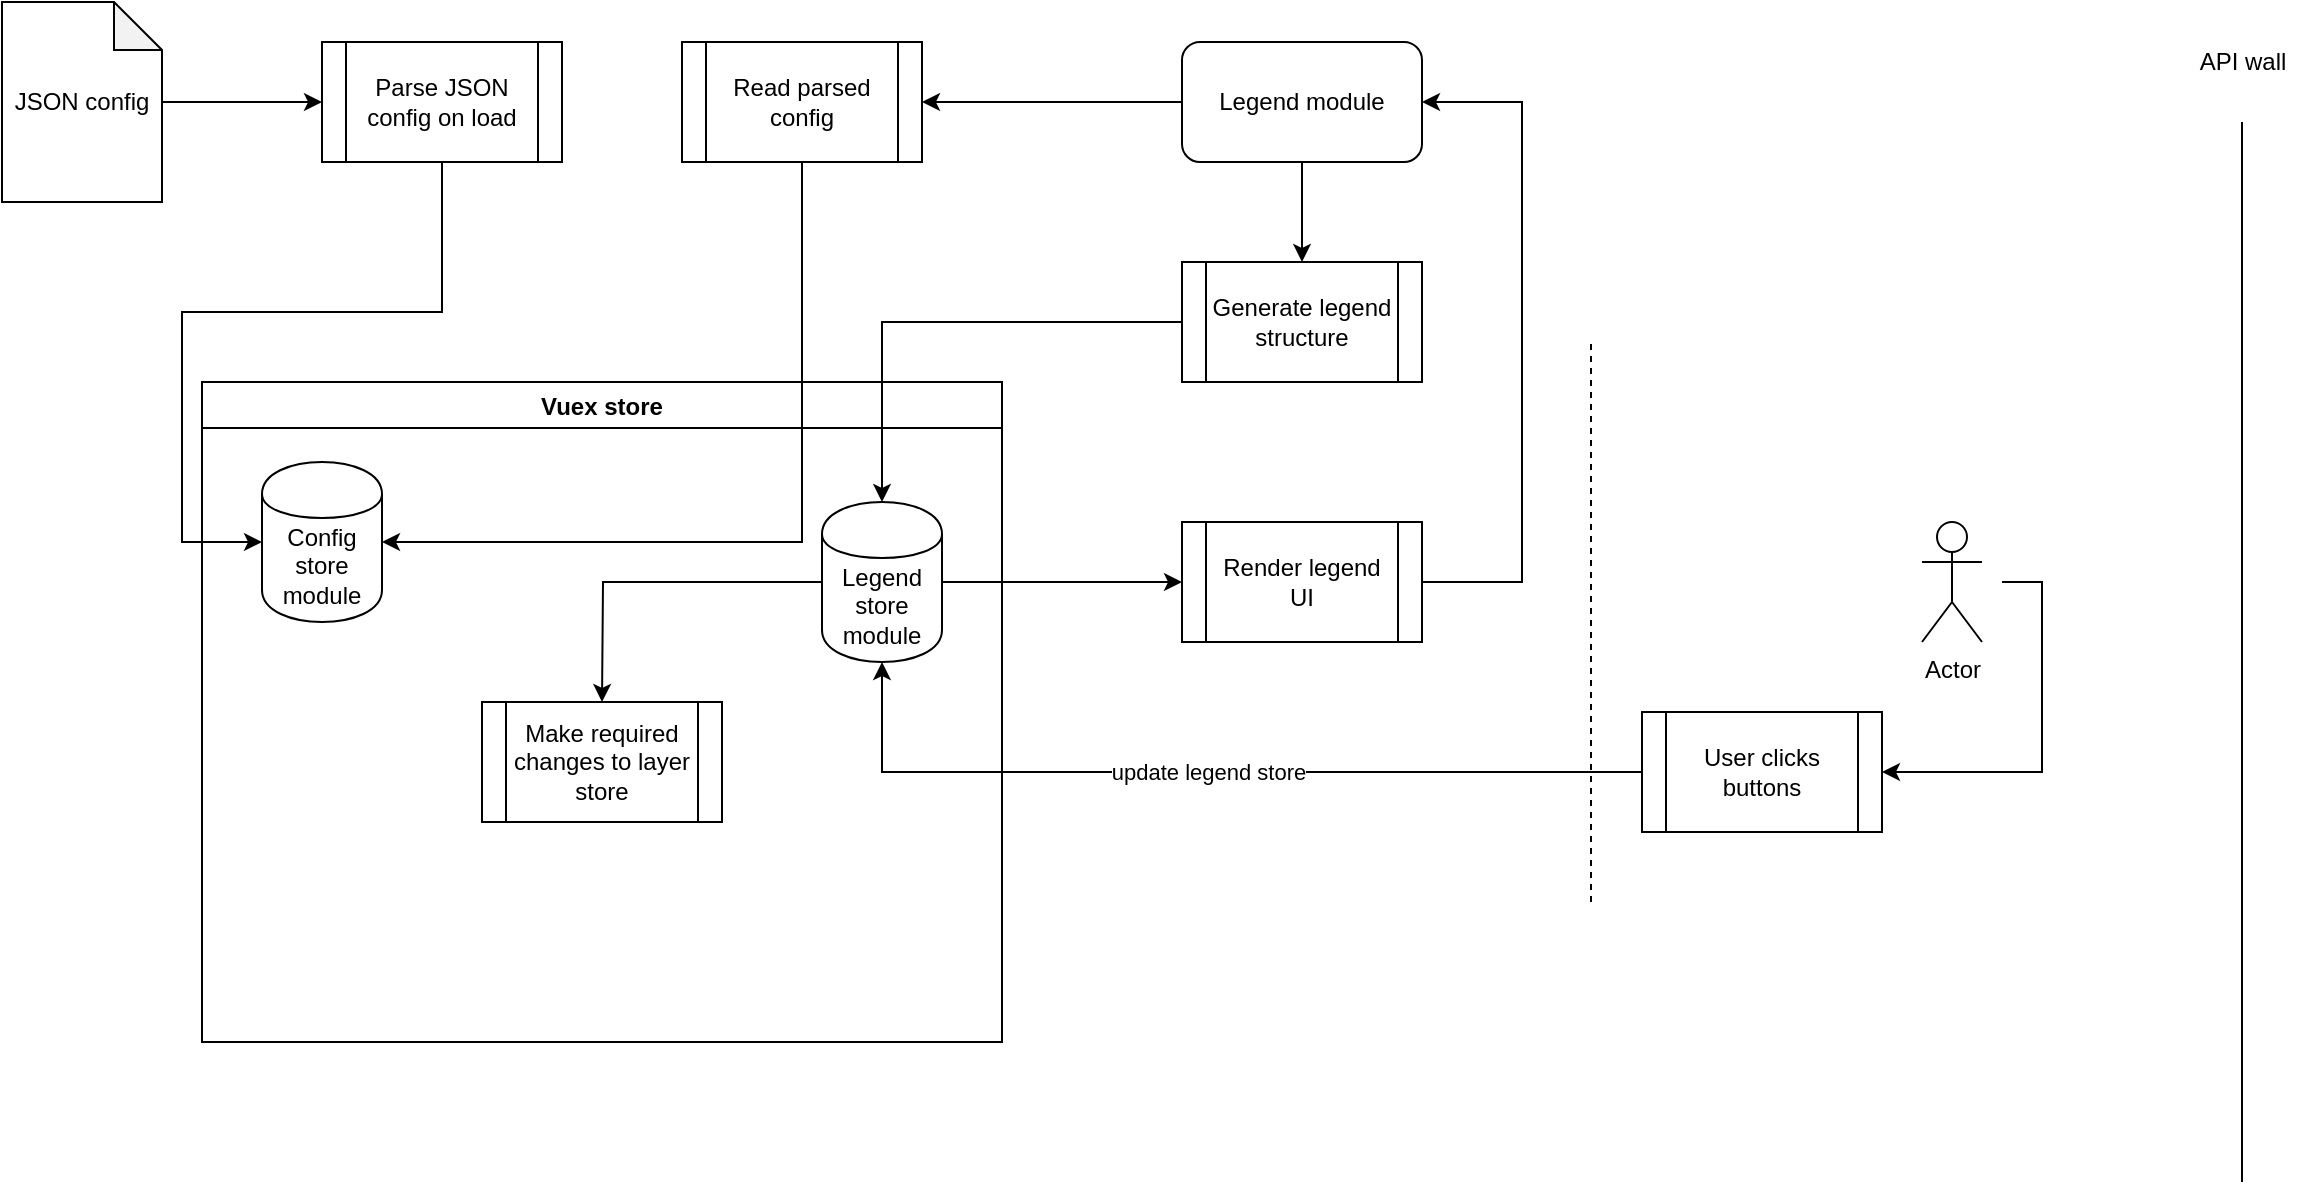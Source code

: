<mxfile version="12.3.1" type="github" pages="1">
  <diagram id="6OIJU_WMMMpKXvqXkIJ8" name="Page-1">
    <mxGraphModel dx="1662" dy="772" grid="1" gridSize="10" guides="1" tooltips="1" connect="1" arrows="1" fold="1" page="1" pageScale="1" pageWidth="1600" pageHeight="1200" math="0" shadow="0">
      <root>
        <mxCell id="0"/>
        <mxCell id="1" parent="0"/>
        <mxCell id="f69RbL6vU4NUklGSDR2k-7" value="" style="edgeStyle=orthogonalEdgeStyle;rounded=0;orthogonalLoop=1;jettySize=auto;html=1;entryX=0;entryY=0.5;entryDx=0;entryDy=0;" edge="1" parent="1" source="f69RbL6vU4NUklGSDR2k-1" target="f69RbL6vU4NUklGSDR2k-5">
          <mxGeometry relative="1" as="geometry">
            <mxPoint x="520" y="260" as="targetPoint"/>
          </mxGeometry>
        </mxCell>
        <mxCell id="f69RbL6vU4NUklGSDR2k-1" value="JSON config" style="shape=note;whiteSpace=wrap;html=1;backgroundOutline=1;darkOpacity=0.05;size=24;" vertex="1" parent="1">
          <mxGeometry x="40" y="70" width="80" height="100" as="geometry"/>
        </mxCell>
        <mxCell id="f69RbL6vU4NUklGSDR2k-9" value="" style="edgeStyle=orthogonalEdgeStyle;rounded=0;orthogonalLoop=1;jettySize=auto;html=1;entryX=0;entryY=0.5;entryDx=0;entryDy=0;" edge="1" parent="1" source="f69RbL6vU4NUklGSDR2k-5" target="f69RbL6vU4NUklGSDR2k-2">
          <mxGeometry relative="1" as="geometry">
            <mxPoint x="760" y="260" as="targetPoint"/>
            <Array as="points">
              <mxPoint x="260" y="225"/>
              <mxPoint x="130" y="225"/>
              <mxPoint x="130" y="340"/>
            </Array>
          </mxGeometry>
        </mxCell>
        <mxCell id="f69RbL6vU4NUklGSDR2k-5" value="Parse JSON config on load" style="shape=process;whiteSpace=wrap;html=1;backgroundOutline=1;" vertex="1" parent="1">
          <mxGeometry x="200" y="90" width="120" height="60" as="geometry"/>
        </mxCell>
        <mxCell id="f69RbL6vU4NUklGSDR2k-10" value="" style="endArrow=none;html=1;" edge="1" parent="1">
          <mxGeometry width="50" height="50" relative="1" as="geometry">
            <mxPoint x="1160" y="660" as="sourcePoint"/>
            <mxPoint x="1160" y="130" as="targetPoint"/>
          </mxGeometry>
        </mxCell>
        <mxCell id="f69RbL6vU4NUklGSDR2k-11" value="API wall" style="text;html=1;align=center;verticalAlign=middle;resizable=0;points=[];;autosize=1;" vertex="1" parent="1">
          <mxGeometry x="1130" y="90" width="60" height="20" as="geometry"/>
        </mxCell>
        <mxCell id="f69RbL6vU4NUklGSDR2k-16" value="Vuex store" style="swimlane;" vertex="1" parent="1">
          <mxGeometry x="140" y="260" width="400" height="330" as="geometry">
            <mxRectangle x="170" y="260" width="90" height="23" as="alternateBounds"/>
          </mxGeometry>
        </mxCell>
        <mxCell id="f69RbL6vU4NUklGSDR2k-2" value="Config store module" style="shape=cylinder;whiteSpace=wrap;html=1;boundedLbl=1;backgroundOutline=1;" vertex="1" parent="f69RbL6vU4NUklGSDR2k-16">
          <mxGeometry x="30" y="40" width="60" height="80" as="geometry"/>
        </mxCell>
        <mxCell id="f69RbL6vU4NUklGSDR2k-40" value="" style="edgeStyle=orthogonalEdgeStyle;rounded=0;orthogonalLoop=1;jettySize=auto;html=1;" edge="1" parent="f69RbL6vU4NUklGSDR2k-16" source="f69RbL6vU4NUklGSDR2k-20">
          <mxGeometry relative="1" as="geometry">
            <mxPoint x="200" y="160" as="targetPoint"/>
          </mxGeometry>
        </mxCell>
        <mxCell id="f69RbL6vU4NUklGSDR2k-20" value="Legend store module" style="shape=cylinder;whiteSpace=wrap;html=1;boundedLbl=1;backgroundOutline=1;" vertex="1" parent="f69RbL6vU4NUklGSDR2k-16">
          <mxGeometry x="310" y="60" width="60" height="80" as="geometry"/>
        </mxCell>
        <mxCell id="f69RbL6vU4NUklGSDR2k-42" value="Make required changes to layer store" style="shape=process;whiteSpace=wrap;html=1;backgroundOutline=1;" vertex="1" parent="f69RbL6vU4NUklGSDR2k-16">
          <mxGeometry x="140" y="160" width="120" height="60" as="geometry"/>
        </mxCell>
        <mxCell id="f69RbL6vU4NUklGSDR2k-22" value="" style="edgeStyle=orthogonalEdgeStyle;rounded=0;orthogonalLoop=1;jettySize=auto;html=1;entryX=1;entryY=0.5;entryDx=0;entryDy=0;" edge="1" parent="1" source="f69RbL6vU4NUklGSDR2k-17" target="f69RbL6vU4NUklGSDR2k-23">
          <mxGeometry relative="1" as="geometry">
            <mxPoint x="550" y="150" as="targetPoint"/>
          </mxGeometry>
        </mxCell>
        <mxCell id="f69RbL6vU4NUklGSDR2k-26" style="edgeStyle=orthogonalEdgeStyle;rounded=0;orthogonalLoop=1;jettySize=auto;html=1;entryX=0.5;entryY=0;entryDx=0;entryDy=0;" edge="1" parent="1" source="f69RbL6vU4NUklGSDR2k-17" target="f69RbL6vU4NUklGSDR2k-25">
          <mxGeometry relative="1" as="geometry"/>
        </mxCell>
        <mxCell id="f69RbL6vU4NUklGSDR2k-17" value="Legend module" style="rounded=1;whiteSpace=wrap;html=1;" vertex="1" parent="1">
          <mxGeometry x="630" y="90" width="120" height="60" as="geometry"/>
        </mxCell>
        <mxCell id="f69RbL6vU4NUklGSDR2k-45" style="edgeStyle=orthogonalEdgeStyle;rounded=0;orthogonalLoop=1;jettySize=auto;html=1;entryX=1;entryY=0.5;entryDx=0;entryDy=0;" edge="1" parent="1" source="f69RbL6vU4NUklGSDR2k-23" target="f69RbL6vU4NUklGSDR2k-2">
          <mxGeometry relative="1" as="geometry">
            <Array as="points">
              <mxPoint x="440" y="340"/>
            </Array>
          </mxGeometry>
        </mxCell>
        <mxCell id="f69RbL6vU4NUklGSDR2k-23" value="Read parsed config" style="shape=process;whiteSpace=wrap;html=1;backgroundOutline=1;" vertex="1" parent="1">
          <mxGeometry x="380" y="90" width="120" height="60" as="geometry"/>
        </mxCell>
        <mxCell id="f69RbL6vU4NUklGSDR2k-27" style="edgeStyle=orthogonalEdgeStyle;rounded=0;orthogonalLoop=1;jettySize=auto;html=1;" edge="1" parent="1" source="f69RbL6vU4NUklGSDR2k-25" target="f69RbL6vU4NUklGSDR2k-20">
          <mxGeometry relative="1" as="geometry"/>
        </mxCell>
        <mxCell id="f69RbL6vU4NUklGSDR2k-25" value="Generate legend structure" style="shape=process;whiteSpace=wrap;html=1;backgroundOutline=1;" vertex="1" parent="1">
          <mxGeometry x="630" y="200" width="120" height="60" as="geometry"/>
        </mxCell>
        <mxCell id="f69RbL6vU4NUklGSDR2k-32" value="" style="edgeStyle=orthogonalEdgeStyle;rounded=0;orthogonalLoop=1;jettySize=auto;html=1;entryX=1;entryY=0.5;entryDx=0;entryDy=0;" edge="1" parent="1" source="f69RbL6vU4NUklGSDR2k-28" target="f69RbL6vU4NUklGSDR2k-17">
          <mxGeometry relative="1" as="geometry">
            <mxPoint x="790" y="120" as="targetPoint"/>
            <Array as="points">
              <mxPoint x="800" y="360"/>
              <mxPoint x="800" y="120"/>
            </Array>
          </mxGeometry>
        </mxCell>
        <mxCell id="f69RbL6vU4NUklGSDR2k-28" value="Render legend UI" style="shape=process;whiteSpace=wrap;html=1;backgroundOutline=1;" vertex="1" parent="1">
          <mxGeometry x="630" y="330" width="120" height="60" as="geometry"/>
        </mxCell>
        <mxCell id="f69RbL6vU4NUklGSDR2k-38" value="update legend store" style="edgeStyle=orthogonalEdgeStyle;rounded=0;orthogonalLoop=1;jettySize=auto;html=1;entryX=0.5;entryY=1;entryDx=0;entryDy=0;" edge="1" parent="1" source="f69RbL6vU4NUklGSDR2k-31" target="f69RbL6vU4NUklGSDR2k-20">
          <mxGeometry relative="1" as="geometry">
            <mxPoint x="750" y="455" as="targetPoint"/>
            <Array as="points">
              <mxPoint x="980" y="455"/>
              <mxPoint x="510" y="455"/>
            </Array>
          </mxGeometry>
        </mxCell>
        <mxCell id="f69RbL6vU4NUklGSDR2k-31" value="User clicks buttons" style="shape=process;whiteSpace=wrap;html=1;backgroundOutline=1;" vertex="1" parent="1">
          <mxGeometry x="860" y="425" width="120" height="60" as="geometry"/>
        </mxCell>
        <mxCell id="f69RbL6vU4NUklGSDR2k-29" style="edgeStyle=orthogonalEdgeStyle;rounded=0;orthogonalLoop=1;jettySize=auto;html=1;entryX=0;entryY=0.5;entryDx=0;entryDy=0;" edge="1" parent="1" source="f69RbL6vU4NUklGSDR2k-20" target="f69RbL6vU4NUklGSDR2k-28">
          <mxGeometry relative="1" as="geometry"/>
        </mxCell>
        <mxCell id="f69RbL6vU4NUklGSDR2k-36" value="" style="endArrow=none;dashed=1;html=1;" edge="1" parent="1">
          <mxGeometry width="50" height="50" relative="1" as="geometry">
            <mxPoint x="834.5" y="520" as="sourcePoint"/>
            <mxPoint x="834.5" y="240" as="targetPoint"/>
          </mxGeometry>
        </mxCell>
        <mxCell id="f69RbL6vU4NUklGSDR2k-44" style="edgeStyle=orthogonalEdgeStyle;rounded=0;orthogonalLoop=1;jettySize=auto;html=1;entryX=1;entryY=0.5;entryDx=0;entryDy=0;" edge="1" parent="1" target="f69RbL6vU4NUklGSDR2k-31">
          <mxGeometry relative="1" as="geometry">
            <mxPoint x="1040" y="360" as="sourcePoint"/>
            <Array as="points">
              <mxPoint x="1040" y="360"/>
              <mxPoint x="1060" y="360"/>
              <mxPoint x="1060" y="455"/>
            </Array>
          </mxGeometry>
        </mxCell>
        <mxCell id="f69RbL6vU4NUklGSDR2k-43" value="Actor" style="shape=umlActor;verticalLabelPosition=bottom;labelBackgroundColor=#ffffff;verticalAlign=top;html=1;outlineConnect=0;" vertex="1" parent="1">
          <mxGeometry x="1000" y="330" width="30" height="60" as="geometry"/>
        </mxCell>
      </root>
    </mxGraphModel>
  </diagram>
</mxfile>
